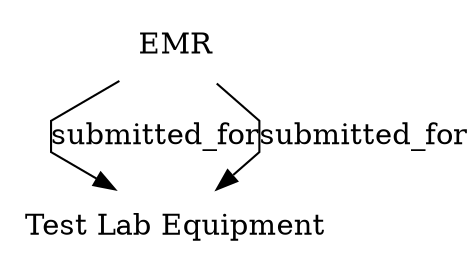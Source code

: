 // The Round Table
digraph {
	graph [landscape=False rankdir=TB size="20,16" splines=polyline]
	node [color=white style=filled]
	node [shape=plaintext]
	EMR -> "Test Lab Equipment" [label=submitted_for]
	EMR -> "Test Lab Equipment" [label=submitted_for]
}
